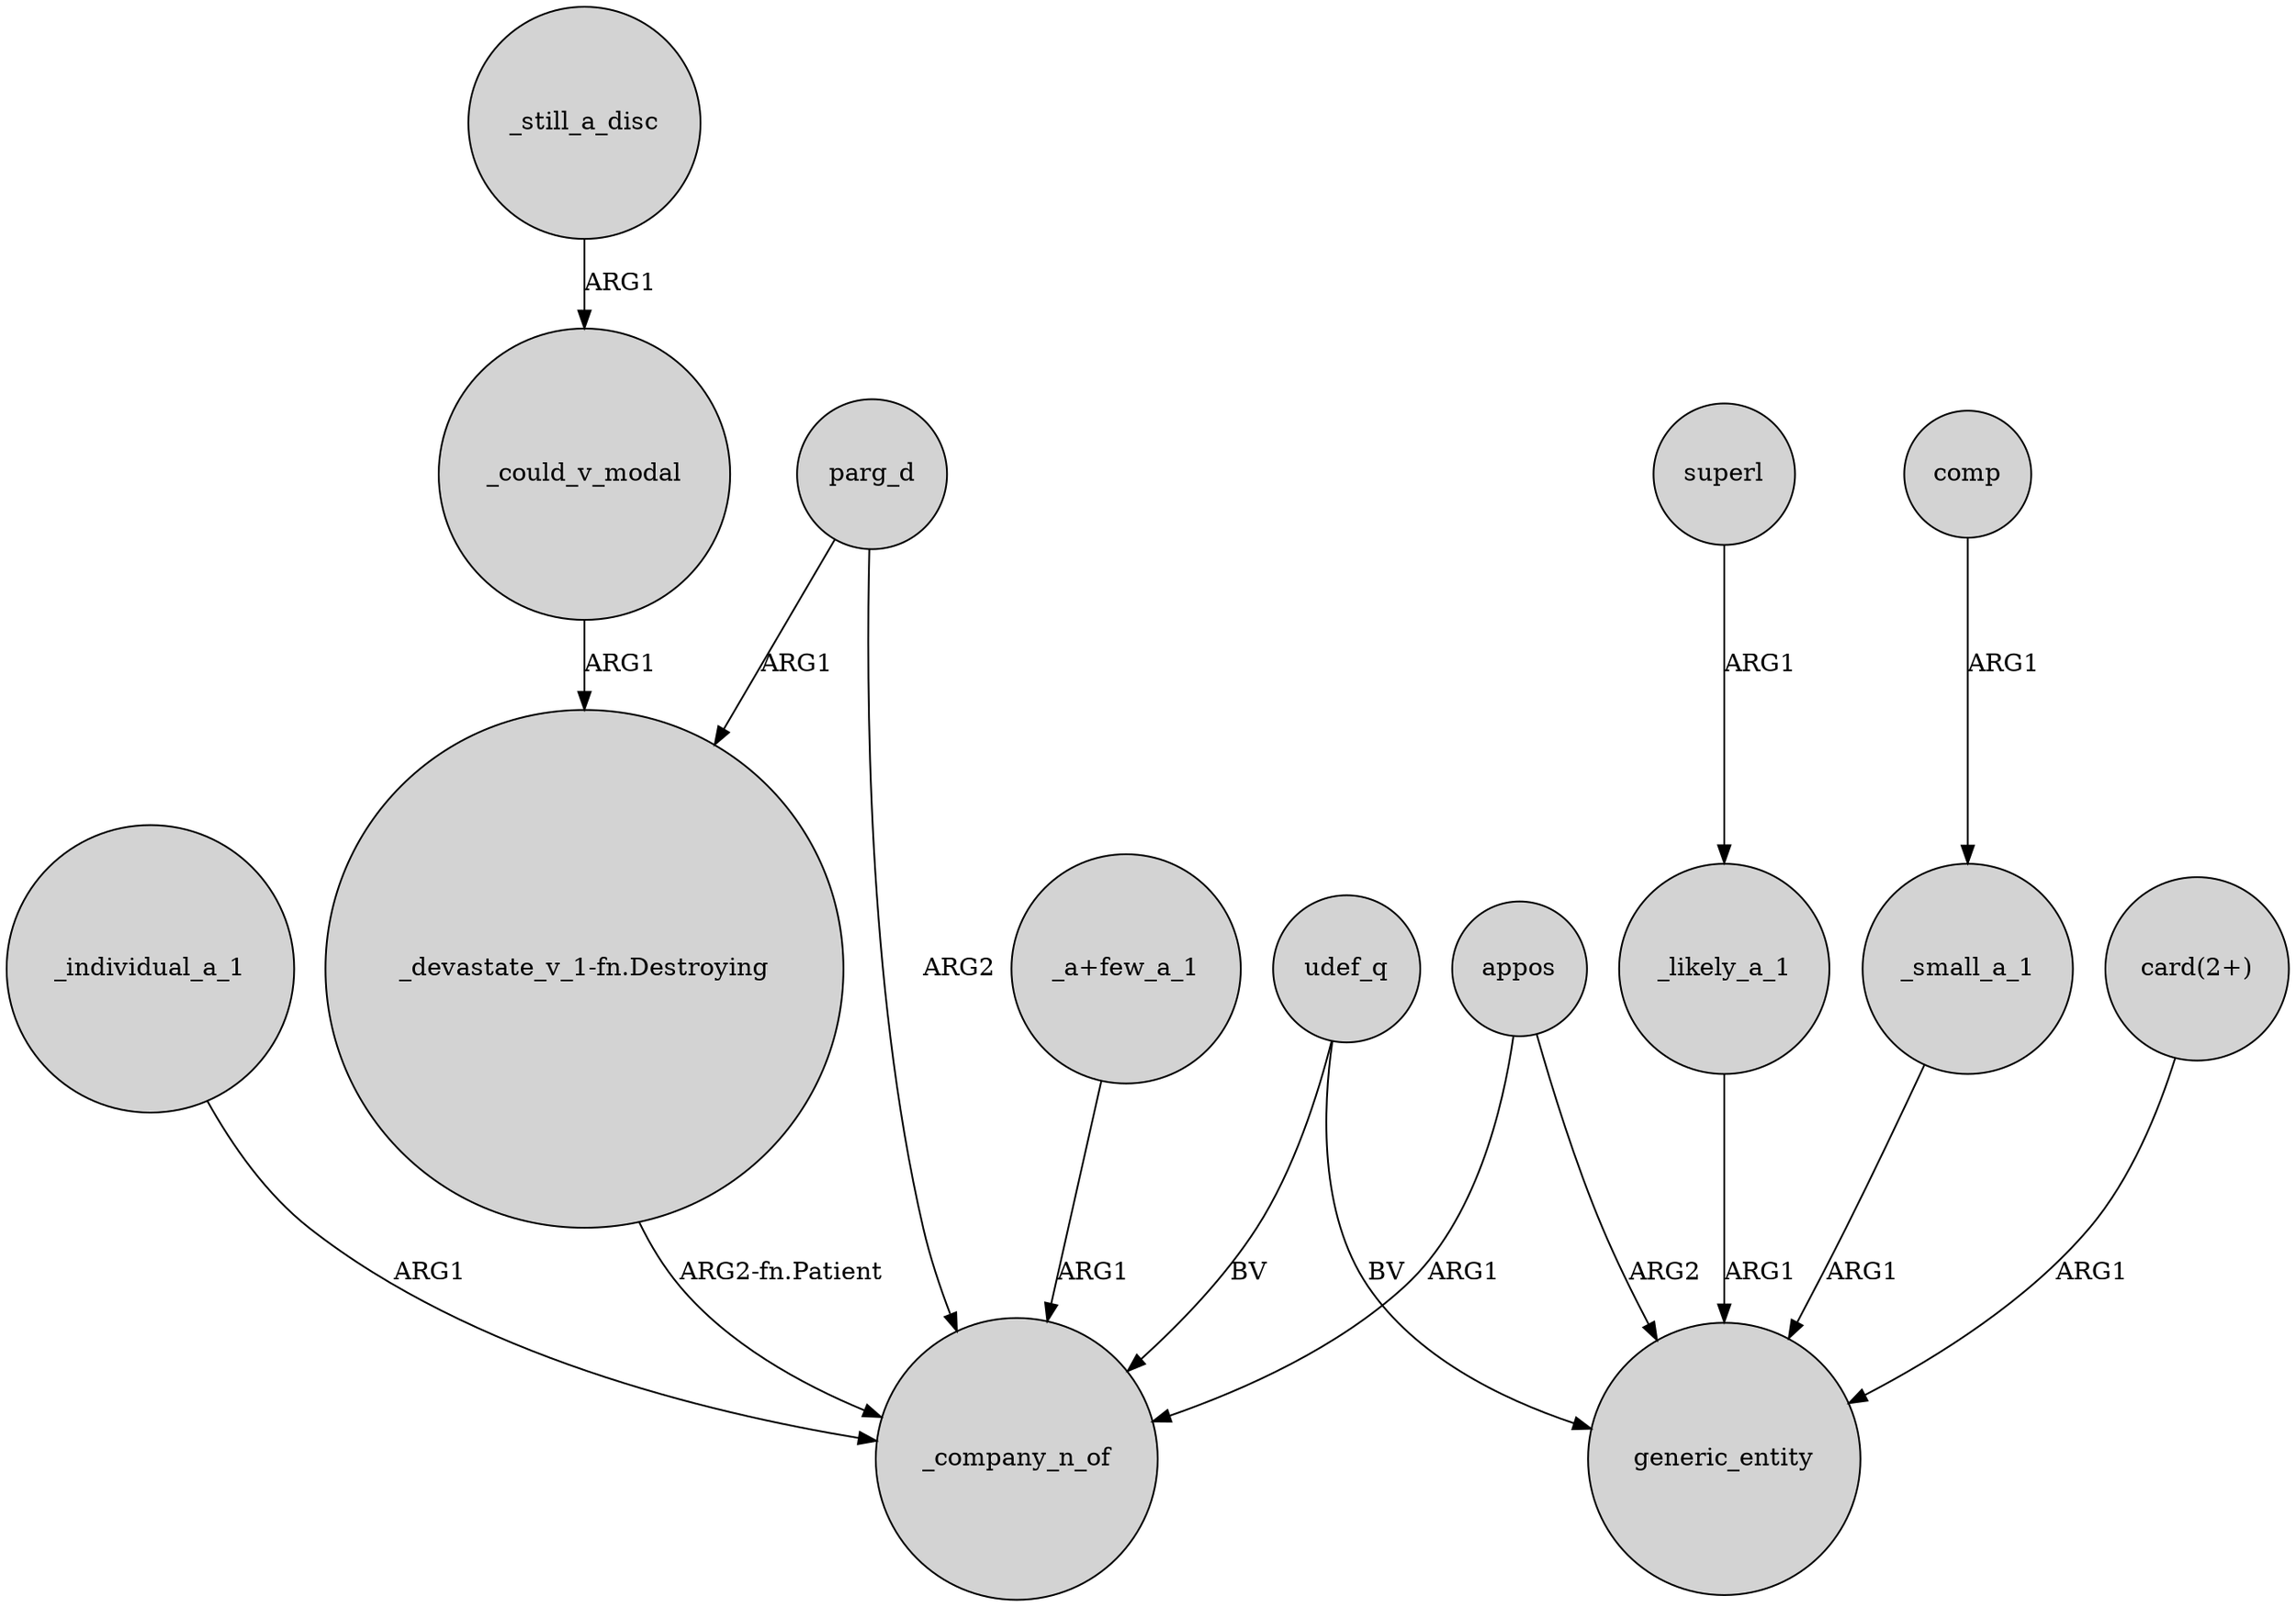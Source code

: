 digraph {
	node [shape=circle style=filled]
	appos -> _company_n_of [label=ARG1]
	_likely_a_1 -> generic_entity [label=ARG1]
	parg_d -> "_devastate_v_1-fn.Destroying" [label=ARG1]
	appos -> generic_entity [label=ARG2]
	_individual_a_1 -> _company_n_of [label=ARG1]
	udef_q -> generic_entity [label=BV]
	_still_a_disc -> _could_v_modal [label=ARG1]
	comp -> _small_a_1 [label=ARG1]
	udef_q -> _company_n_of [label=BV]
	"_devastate_v_1-fn.Destroying" -> _company_n_of [label="ARG2-fn.Patient"]
	parg_d -> _company_n_of [label=ARG2]
	_could_v_modal -> "_devastate_v_1-fn.Destroying" [label=ARG1]
	"card(2+)" -> generic_entity [label=ARG1]
	superl -> _likely_a_1 [label=ARG1]
	"_a+few_a_1" -> _company_n_of [label=ARG1]
	_small_a_1 -> generic_entity [label=ARG1]
}
